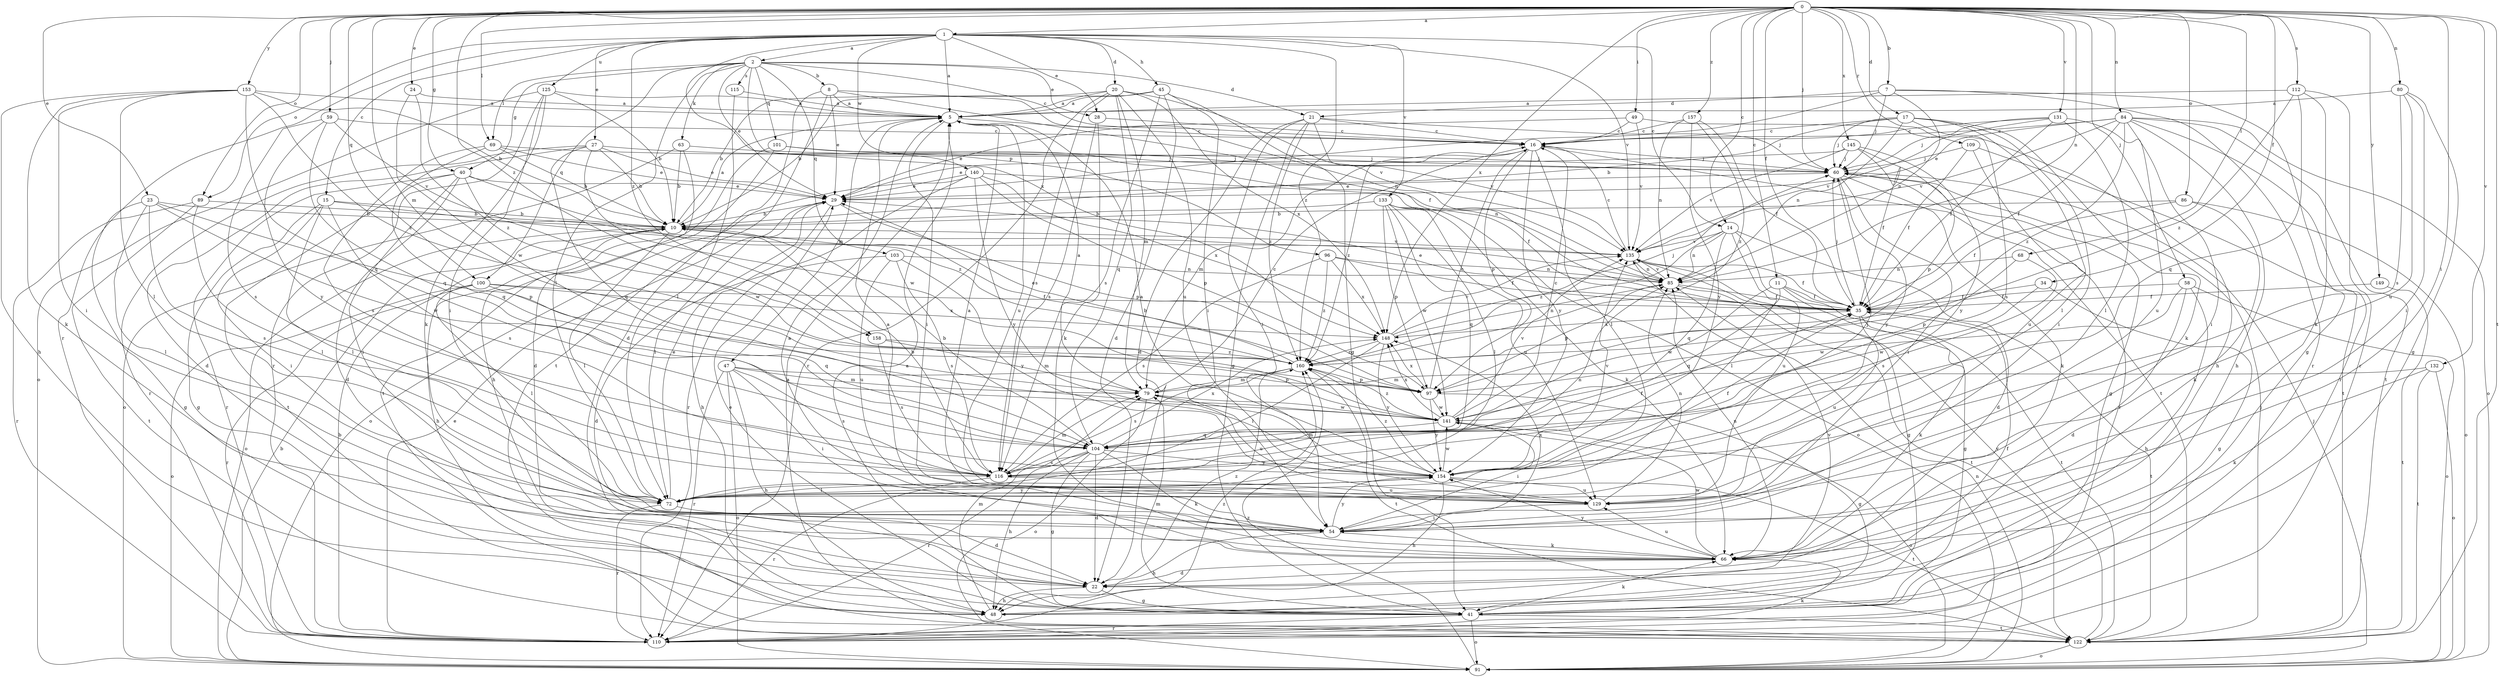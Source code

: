 strict digraph  {
0;
1;
2;
5;
7;
8;
10;
11;
14;
15;
16;
17;
20;
21;
22;
23;
24;
27;
28;
29;
34;
35;
40;
41;
45;
47;
48;
49;
54;
58;
59;
60;
63;
66;
68;
69;
72;
79;
80;
84;
85;
86;
89;
91;
96;
97;
100;
101;
103;
104;
109;
110;
112;
115;
116;
122;
125;
129;
131;
132;
133;
135;
140;
141;
145;
148;
149;
153;
154;
157;
158;
160;
0 -> 1  [label=a];
0 -> 7  [label=b];
0 -> 11  [label=c];
0 -> 14  [label=c];
0 -> 17  [label=d];
0 -> 23  [label=e];
0 -> 24  [label=e];
0 -> 34  [label=f];
0 -> 35  [label=f];
0 -> 40  [label=g];
0 -> 49  [label=i];
0 -> 54  [label=i];
0 -> 58  [label=j];
0 -> 59  [label=j];
0 -> 60  [label=j];
0 -> 68  [label=l];
0 -> 69  [label=l];
0 -> 79  [label=m];
0 -> 80  [label=n];
0 -> 84  [label=n];
0 -> 85  [label=n];
0 -> 86  [label=o];
0 -> 89  [label=o];
0 -> 100  [label=q];
0 -> 109  [label=r];
0 -> 112  [label=s];
0 -> 122  [label=t];
0 -> 131  [label=v];
0 -> 132  [label=v];
0 -> 145  [label=x];
0 -> 148  [label=x];
0 -> 149  [label=y];
0 -> 153  [label=y];
0 -> 157  [label=z];
0 -> 158  [label=z];
1 -> 2  [label=a];
1 -> 5  [label=a];
1 -> 14  [label=c];
1 -> 15  [label=c];
1 -> 20  [label=d];
1 -> 27  [label=e];
1 -> 28  [label=e];
1 -> 45  [label=h];
1 -> 89  [label=o];
1 -> 110  [label=r];
1 -> 125  [label=u];
1 -> 133  [label=v];
1 -> 135  [label=v];
1 -> 140  [label=w];
1 -> 148  [label=x];
1 -> 158  [label=z];
1 -> 160  [label=z];
2 -> 8  [label=b];
2 -> 16  [label=c];
2 -> 21  [label=d];
2 -> 28  [label=e];
2 -> 29  [label=e];
2 -> 40  [label=g];
2 -> 63  [label=k];
2 -> 69  [label=l];
2 -> 72  [label=l];
2 -> 96  [label=p];
2 -> 100  [label=q];
2 -> 101  [label=q];
2 -> 103  [label=q];
2 -> 115  [label=s];
5 -> 16  [label=c];
5 -> 47  [label=h];
5 -> 54  [label=i];
5 -> 129  [label=u];
7 -> 21  [label=d];
7 -> 29  [label=e];
7 -> 41  [label=g];
7 -> 60  [label=j];
7 -> 85  [label=n];
7 -> 110  [label=r];
8 -> 5  [label=a];
8 -> 22  [label=d];
8 -> 29  [label=e];
8 -> 35  [label=f];
8 -> 85  [label=n];
8 -> 122  [label=t];
10 -> 5  [label=a];
10 -> 48  [label=h];
10 -> 72  [label=l];
10 -> 91  [label=o];
10 -> 135  [label=v];
11 -> 35  [label=f];
11 -> 41  [label=g];
11 -> 104  [label=q];
11 -> 122  [label=t];
11 -> 141  [label=w];
14 -> 22  [label=d];
14 -> 72  [label=l];
14 -> 85  [label=n];
14 -> 104  [label=q];
14 -> 129  [label=u];
14 -> 135  [label=v];
14 -> 160  [label=z];
15 -> 10  [label=b];
15 -> 41  [label=g];
15 -> 54  [label=i];
15 -> 72  [label=l];
15 -> 85  [label=n];
15 -> 116  [label=s];
16 -> 60  [label=j];
16 -> 72  [label=l];
16 -> 79  [label=m];
16 -> 97  [label=p];
16 -> 122  [label=t];
16 -> 154  [label=y];
16 -> 160  [label=z];
17 -> 10  [label=b];
17 -> 16  [label=c];
17 -> 54  [label=i];
17 -> 60  [label=j];
17 -> 66  [label=k];
17 -> 72  [label=l];
17 -> 85  [label=n];
17 -> 116  [label=s];
20 -> 5  [label=a];
20 -> 10  [label=b];
20 -> 79  [label=m];
20 -> 104  [label=q];
20 -> 110  [label=r];
20 -> 116  [label=s];
20 -> 129  [label=u];
20 -> 135  [label=v];
20 -> 148  [label=x];
21 -> 16  [label=c];
21 -> 22  [label=d];
21 -> 41  [label=g];
21 -> 54  [label=i];
21 -> 60  [label=j];
21 -> 135  [label=v];
21 -> 160  [label=z];
22 -> 35  [label=f];
22 -> 41  [label=g];
22 -> 48  [label=h];
22 -> 160  [label=z];
23 -> 10  [label=b];
23 -> 41  [label=g];
23 -> 72  [label=l];
23 -> 97  [label=p];
23 -> 116  [label=s];
23 -> 141  [label=w];
24 -> 5  [label=a];
24 -> 141  [label=w];
24 -> 160  [label=z];
27 -> 10  [label=b];
27 -> 22  [label=d];
27 -> 29  [label=e];
27 -> 60  [label=j];
27 -> 104  [label=q];
27 -> 110  [label=r];
27 -> 141  [label=w];
28 -> 16  [label=c];
28 -> 66  [label=k];
28 -> 116  [label=s];
29 -> 10  [label=b];
29 -> 48  [label=h];
29 -> 72  [label=l];
29 -> 97  [label=p];
34 -> 35  [label=f];
34 -> 41  [label=g];
34 -> 141  [label=w];
35 -> 29  [label=e];
35 -> 60  [label=j];
35 -> 66  [label=k];
35 -> 122  [label=t];
35 -> 129  [label=u];
35 -> 148  [label=x];
40 -> 22  [label=d];
40 -> 29  [label=e];
40 -> 54  [label=i];
40 -> 110  [label=r];
40 -> 122  [label=t];
40 -> 141  [label=w];
40 -> 160  [label=z];
41 -> 5  [label=a];
41 -> 29  [label=e];
41 -> 66  [label=k];
41 -> 79  [label=m];
41 -> 91  [label=o];
41 -> 110  [label=r];
41 -> 122  [label=t];
45 -> 5  [label=a];
45 -> 10  [label=b];
45 -> 22  [label=d];
45 -> 41  [label=g];
45 -> 54  [label=i];
45 -> 116  [label=s];
47 -> 48  [label=h];
47 -> 54  [label=i];
47 -> 79  [label=m];
47 -> 91  [label=o];
47 -> 97  [label=p];
47 -> 110  [label=r];
47 -> 116  [label=s];
48 -> 79  [label=m];
48 -> 135  [label=v];
49 -> 16  [label=c];
49 -> 29  [label=e];
49 -> 48  [label=h];
49 -> 135  [label=v];
54 -> 5  [label=a];
54 -> 48  [label=h];
54 -> 66  [label=k];
54 -> 148  [label=x];
54 -> 154  [label=y];
58 -> 22  [label=d];
58 -> 35  [label=f];
58 -> 48  [label=h];
58 -> 91  [label=o];
58 -> 141  [label=w];
59 -> 16  [label=c];
59 -> 104  [label=q];
59 -> 116  [label=s];
59 -> 135  [label=v];
59 -> 154  [label=y];
60 -> 29  [label=e];
60 -> 41  [label=g];
60 -> 54  [label=i];
60 -> 66  [label=k];
60 -> 110  [label=r];
60 -> 154  [label=y];
63 -> 10  [label=b];
63 -> 22  [label=d];
63 -> 60  [label=j];
63 -> 91  [label=o];
66 -> 5  [label=a];
66 -> 22  [label=d];
66 -> 85  [label=n];
66 -> 129  [label=u];
66 -> 141  [label=w];
66 -> 154  [label=y];
68 -> 85  [label=n];
68 -> 97  [label=p];
68 -> 116  [label=s];
69 -> 10  [label=b];
69 -> 29  [label=e];
69 -> 60  [label=j];
69 -> 104  [label=q];
69 -> 116  [label=s];
72 -> 22  [label=d];
72 -> 29  [label=e];
72 -> 110  [label=r];
72 -> 154  [label=y];
79 -> 5  [label=a];
79 -> 16  [label=c];
79 -> 91  [label=o];
79 -> 129  [label=u];
79 -> 141  [label=w];
80 -> 5  [label=a];
80 -> 41  [label=g];
80 -> 54  [label=i];
80 -> 116  [label=s];
80 -> 129  [label=u];
84 -> 16  [label=c];
84 -> 29  [label=e];
84 -> 35  [label=f];
84 -> 48  [label=h];
84 -> 54  [label=i];
84 -> 91  [label=o];
84 -> 110  [label=r];
84 -> 122  [label=t];
84 -> 135  [label=v];
84 -> 160  [label=z];
85 -> 35  [label=f];
85 -> 97  [label=p];
85 -> 122  [label=t];
85 -> 135  [label=v];
86 -> 10  [label=b];
86 -> 35  [label=f];
86 -> 66  [label=k];
86 -> 91  [label=o];
89 -> 10  [label=b];
89 -> 72  [label=l];
89 -> 110  [label=r];
89 -> 122  [label=t];
91 -> 10  [label=b];
91 -> 60  [label=j];
91 -> 85  [label=n];
91 -> 160  [label=z];
96 -> 35  [label=f];
96 -> 85  [label=n];
96 -> 116  [label=s];
96 -> 148  [label=x];
96 -> 160  [label=z];
97 -> 10  [label=b];
97 -> 16  [label=c];
97 -> 41  [label=g];
97 -> 141  [label=w];
97 -> 148  [label=x];
97 -> 154  [label=y];
100 -> 35  [label=f];
100 -> 72  [label=l];
100 -> 91  [label=o];
100 -> 104  [label=q];
100 -> 110  [label=r];
100 -> 148  [label=x];
101 -> 48  [label=h];
101 -> 60  [label=j];
101 -> 85  [label=n];
101 -> 122  [label=t];
103 -> 22  [label=d];
103 -> 85  [label=n];
103 -> 116  [label=s];
103 -> 129  [label=u];
103 -> 154  [label=y];
104 -> 10  [label=b];
104 -> 22  [label=d];
104 -> 41  [label=g];
104 -> 48  [label=h];
104 -> 66  [label=k];
104 -> 110  [label=r];
104 -> 116  [label=s];
104 -> 148  [label=x];
104 -> 154  [label=y];
109 -> 35  [label=f];
109 -> 60  [label=j];
109 -> 122  [label=t];
109 -> 129  [label=u];
110 -> 10  [label=b];
110 -> 29  [label=e];
110 -> 66  [label=k];
110 -> 160  [label=z];
112 -> 5  [label=a];
112 -> 66  [label=k];
112 -> 104  [label=q];
112 -> 110  [label=r];
112 -> 160  [label=z];
115 -> 5  [label=a];
115 -> 72  [label=l];
116 -> 10  [label=b];
116 -> 35  [label=f];
116 -> 79  [label=m];
116 -> 85  [label=n];
116 -> 110  [label=r];
116 -> 129  [label=u];
122 -> 5  [label=a];
122 -> 60  [label=j];
122 -> 91  [label=o];
122 -> 135  [label=v];
125 -> 5  [label=a];
125 -> 10  [label=b];
125 -> 54  [label=i];
125 -> 66  [label=k];
125 -> 91  [label=o];
125 -> 110  [label=r];
129 -> 5  [label=a];
129 -> 54  [label=i];
129 -> 85  [label=n];
131 -> 16  [label=c];
131 -> 35  [label=f];
131 -> 60  [label=j];
131 -> 72  [label=l];
131 -> 129  [label=u];
131 -> 135  [label=v];
132 -> 66  [label=k];
132 -> 79  [label=m];
132 -> 91  [label=o];
132 -> 122  [label=t];
133 -> 10  [label=b];
133 -> 66  [label=k];
133 -> 72  [label=l];
133 -> 91  [label=o];
133 -> 97  [label=p];
133 -> 104  [label=q];
133 -> 129  [label=u];
133 -> 141  [label=w];
135 -> 16  [label=c];
135 -> 35  [label=f];
135 -> 41  [label=g];
135 -> 85  [label=n];
140 -> 29  [label=e];
140 -> 35  [label=f];
140 -> 91  [label=o];
140 -> 97  [label=p];
140 -> 110  [label=r];
140 -> 148  [label=x];
140 -> 154  [label=y];
141 -> 16  [label=c];
141 -> 54  [label=i];
141 -> 91  [label=o];
141 -> 104  [label=q];
141 -> 135  [label=v];
141 -> 148  [label=x];
141 -> 160  [label=z];
145 -> 29  [label=e];
145 -> 35  [label=f];
145 -> 60  [label=j];
145 -> 97  [label=p];
145 -> 135  [label=v];
145 -> 154  [label=y];
148 -> 60  [label=j];
148 -> 72  [label=l];
148 -> 85  [label=n];
148 -> 135  [label=v];
148 -> 154  [label=y];
148 -> 160  [label=z];
149 -> 35  [label=f];
149 -> 122  [label=t];
153 -> 5  [label=a];
153 -> 10  [label=b];
153 -> 48  [label=h];
153 -> 54  [label=i];
153 -> 66  [label=k];
153 -> 72  [label=l];
153 -> 104  [label=q];
153 -> 160  [label=z];
154 -> 5  [label=a];
154 -> 35  [label=f];
154 -> 48  [label=h];
154 -> 60  [label=j];
154 -> 72  [label=l];
154 -> 79  [label=m];
154 -> 122  [label=t];
154 -> 129  [label=u];
154 -> 135  [label=v];
154 -> 141  [label=w];
154 -> 160  [label=z];
157 -> 16  [label=c];
157 -> 35  [label=f];
157 -> 85  [label=n];
157 -> 154  [label=y];
157 -> 160  [label=z];
158 -> 79  [label=m];
158 -> 116  [label=s];
158 -> 160  [label=z];
160 -> 29  [label=e];
160 -> 79  [label=m];
160 -> 97  [label=p];
160 -> 116  [label=s];
160 -> 122  [label=t];
}
